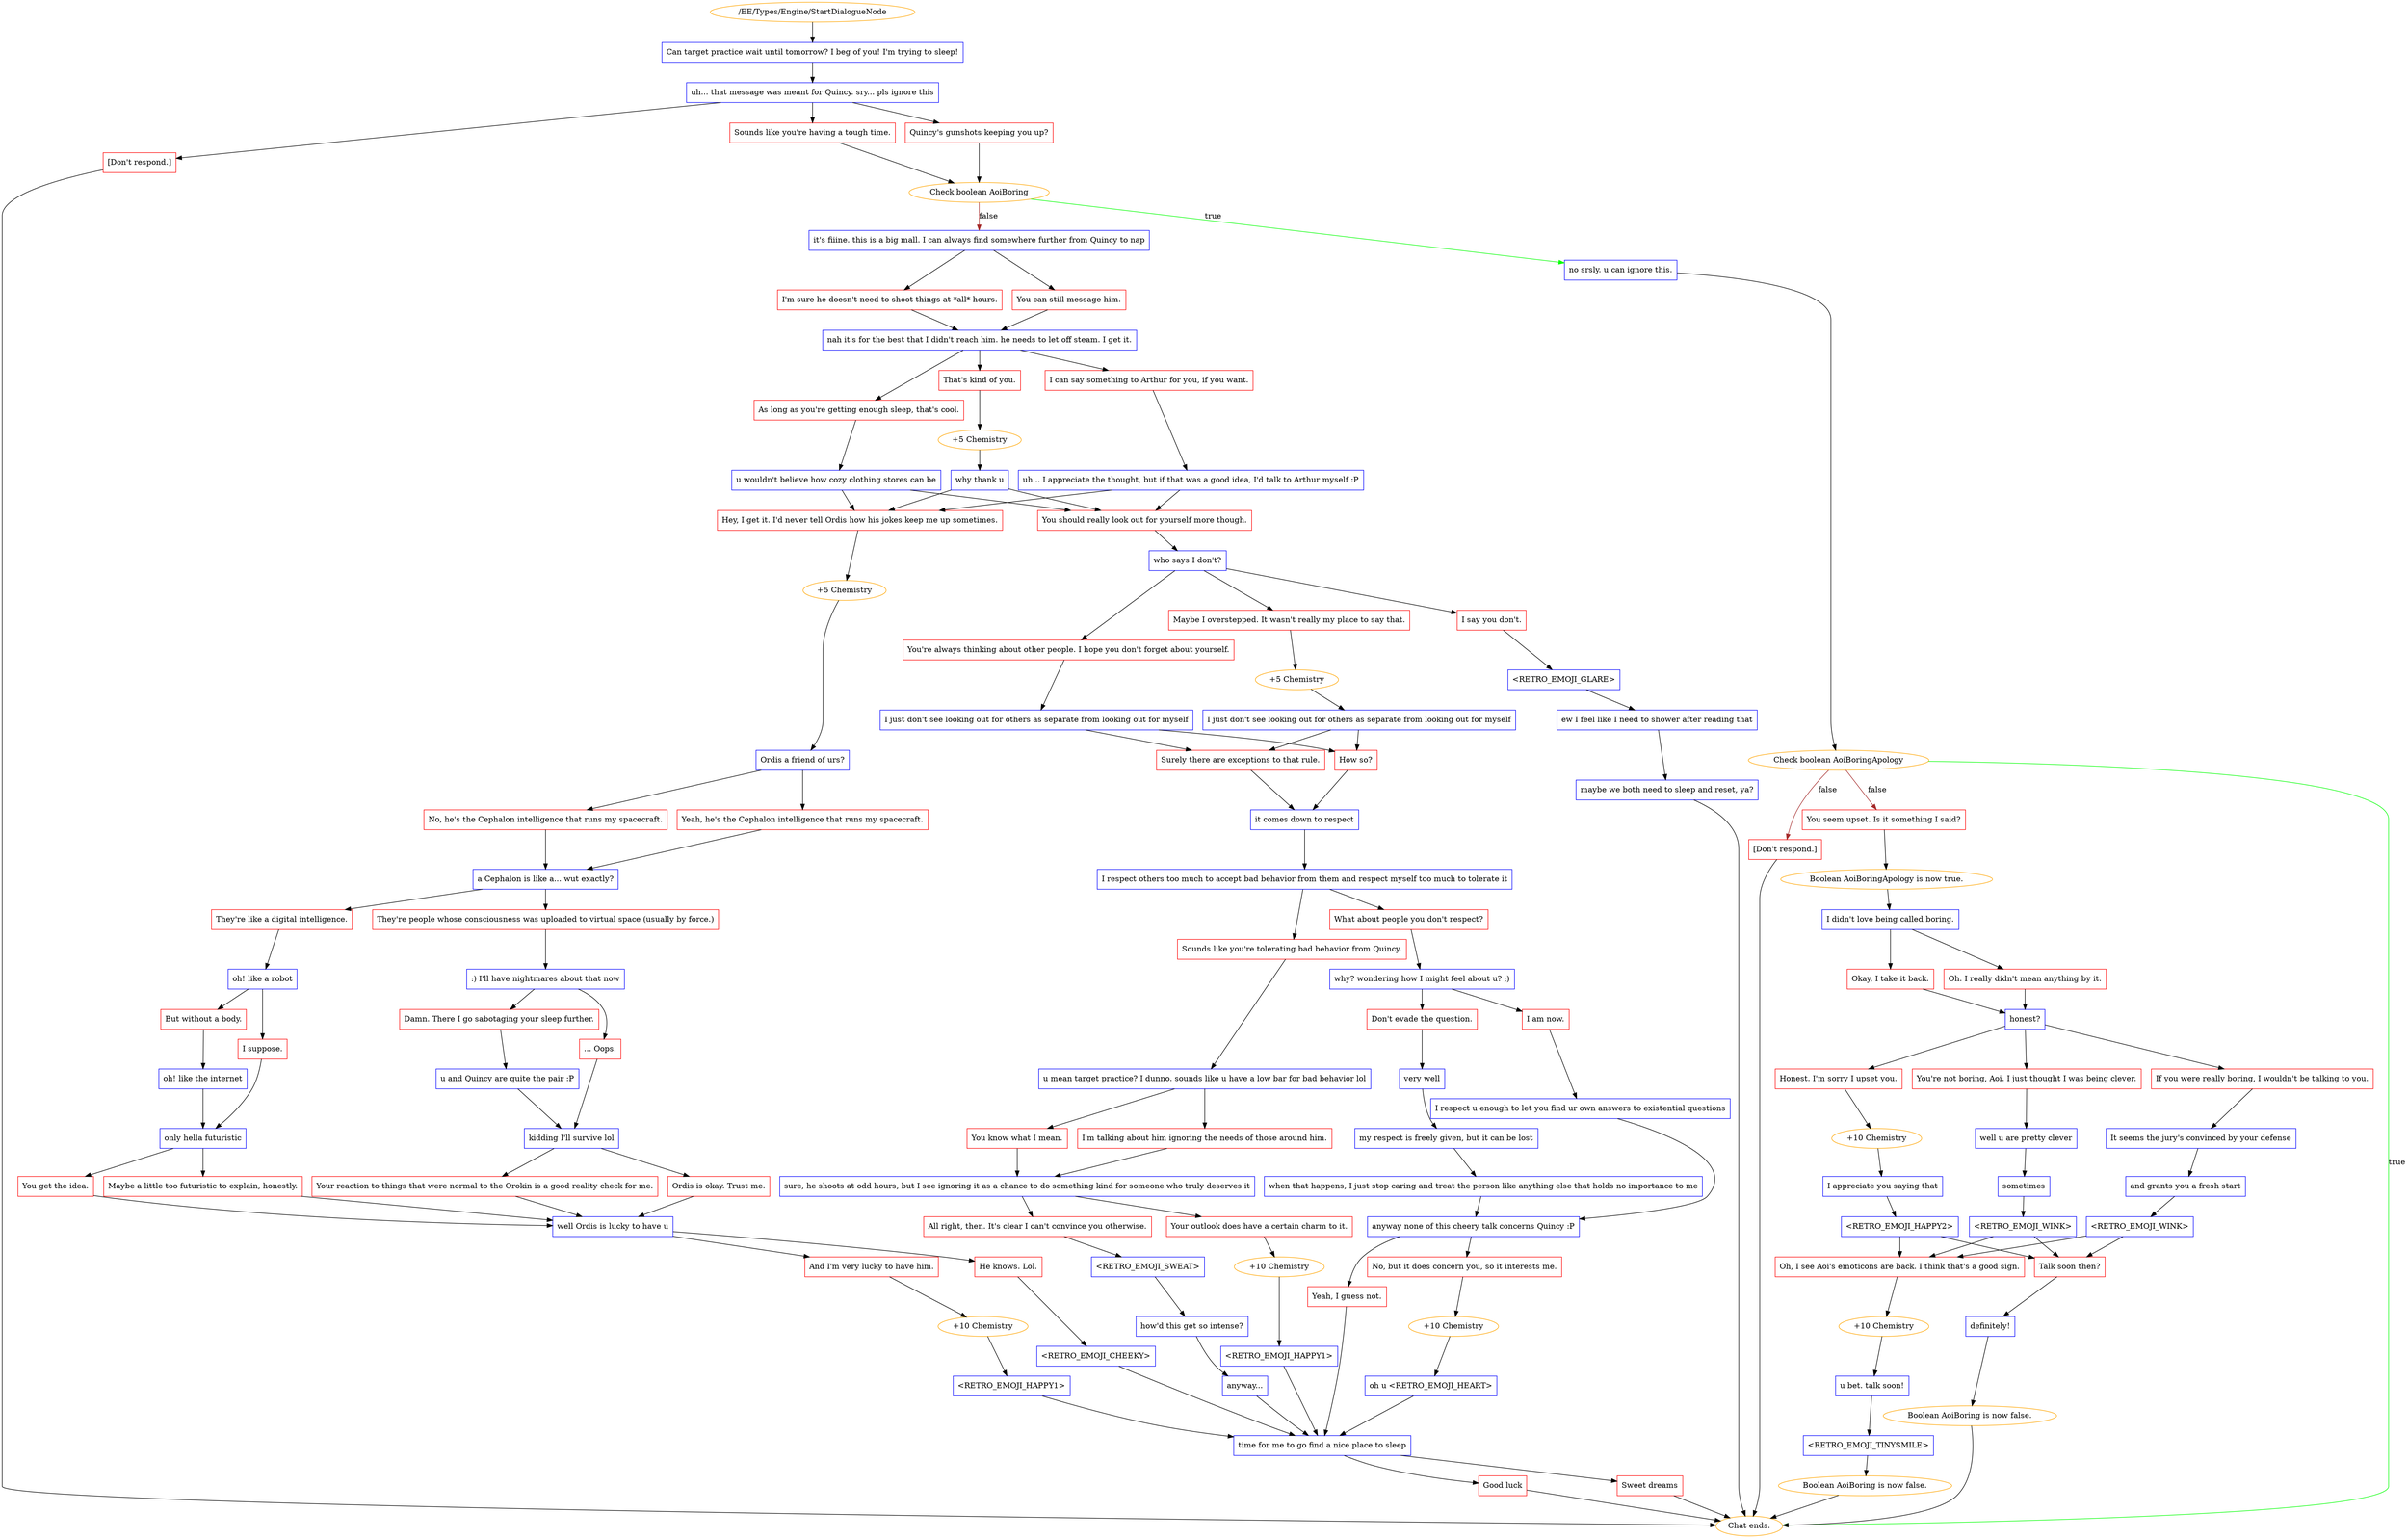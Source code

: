 digraph {
	767 [label="/EE/Types/Engine/StartDialogueNode",color=orange];
		767 -> 768;
	768 [label="Can target practice wait until tomorrow? I beg of you! I'm trying to sleep!",shape=box,color=blue];
		768 -> 769;
	769 [label="uh... that message was meant for Quincy. sry... pls ignore this",shape=box,color=blue];
		769 -> 770;
		769 -> 771;
		769 -> 772;
	770 [label="Quincy's gunshots keeping you up?",shape=box,color=red];
		770 -> 783;
	771 [label="Sounds like you're having a tough time.",shape=box,color=red];
		771 -> 783;
	772 [label="[Don't respond.]",shape=box,color=red];
		772 -> "Chat ends.";
	783 [label="Check boolean AoiBoring",color=orange];
		783 -> 795 [label=true,color=green];
		783 -> 808 [label=false,color=brown];
	"Chat ends." [color=orange];
	795 [label="no srsly. u can ignore this.",shape=box,color=blue];
		795 -> 781;
	808 [label="it's fiiine. this is a big mall. I can always find somewhere further from Quincy to nap",shape=box,color=blue];
		808 -> 809;
		808 -> 810;
	781 [label="Check boolean AoiBoringApology",color=orange];
		781 -> "Chat ends." [label=true,color=green];
		781 -> 793 [label=false,color=brown];
		781 -> 787 [label=false,color=brown];
	809 [label="I'm sure he doesn't need to shoot things at *all* hours.",shape=box,color=red];
		809 -> 811;
	810 [label="You can still message him.",shape=box,color=red];
		810 -> 811;
	"Chat ends." [color=orange];
	793 [label="You seem upset. Is it something I said?",shape=box,color=red];
		793 -> 806;
	787 [label="[Don't respond.]",shape=box,color=red];
		787 -> "Chat ends.";
	811 [label="nah it's for the best that I didn't reach him. he needs to let off steam. I get it.",shape=box,color=blue];
		811 -> 812;
		811 -> 813;
		811 -> 814;
	806 [label="Boolean AoiBoringApology is now true.",color=orange];
		806 -> 777;
	"Chat ends." [color=orange];
	812 [label="I can say something to Arthur for you, if you want.",shape=box,color=red];
		812 -> 815;
	813 [label="That's kind of you.",shape=box,color=red];
		813 -> 818;
	814 [label="As long as you're getting enough sleep, that's cool.",shape=box,color=red];
		814 -> 817;
	777 [label="I didn't love being called boring.",shape=box,color=blue];
		777 -> 800;
		777 -> 775;
	815 [label="uh... I appreciate the thought, but if that was a good idea, I'd talk to Arthur myself :P",shape=box,color=blue];
		815 -> 819;
		815 -> 820;
	818 [label="+5 Chemistry",color=orange];
		818 -> 816;
	817 [label="u wouldn't believe how cozy clothing stores can be",shape=box,color=blue];
		817 -> 819;
		817 -> 820;
	800 [label="Oh. I really didn't mean anything by it.",shape=box,color=red];
		800 -> 805;
	775 [label="Okay, I take it back.",shape=box,color=red];
		775 -> 805;
	819 [label="Hey, I get it. I'd never tell Ordis how his jokes keep me up sometimes.",shape=box,color=red];
		819 -> 822;
	820 [label="You should really look out for yourself more though.",shape=box,color=red];
		820 -> 823;
	816 [label="why thank u",shape=box,color=blue];
		816 -> 819;
		816 -> 820;
	805 [label="honest?",shape=box,color=blue];
		805 -> 799;
		805 -> 797;
		805 -> 791;
	822 [label="+5 Chemistry",color=orange];
		822 -> 821;
	823 [label="who says I don't?",shape=box,color=blue];
		823 -> 824;
		823 -> 825;
		823 -> 826;
	799 [label="Honest. I'm sorry I upset you.",shape=box,color=red];
		799 -> 807;
	797 [label="You're not boring, Aoi. I just thought I was being clever.",shape=box,color=red];
		797 -> 774;
	791 [label="If you were really boring, I wouldn't be talking to you.",shape=box,color=red];
		791 -> 789;
	821 [label="Ordis a friend of urs?",shape=box,color=blue];
		821 -> 827;
		821 -> 828;
	824 [label="You're always thinking about other people. I hope you don't forget about yourself.",shape=box,color=red];
		824 -> 852;
	825 [label="Maybe I overstepped. It wasn't really my place to say that.",shape=box,color=red];
		825 -> 855;
	826 [label="I say you don't.",shape=box,color=red];
		826 -> 854;
	807 [label="+10 Chemistry",color=orange];
		807 -> 778;
	774 [label="well u are pretty clever",shape=box,color=blue];
		774 -> 788;
	789 [label="It seems the jury's convinced by your defense",shape=box,color=blue];
		789 -> 796;
	827 [label="Yeah, he's the Cephalon intelligence that runs my spacecraft.",shape=box,color=red];
		827 -> 829;
	828 [label="No, he's the Cephalon intelligence that runs my spacecraft.",shape=box,color=red];
		828 -> 829;
	852 [label="I just don't see looking out for others as separate from looking out for myself",shape=box,color=blue];
		852 -> 859;
		852 -> 860;
	855 [label="+5 Chemistry",color=orange];
		855 -> 853;
	854 [label="<RETRO_EMOJI_GLARE>",shape=box,color=blue];
		854 -> 856;
	778 [label="I appreciate you saying that",shape=box,color=blue];
		778 -> 804;
	788 [label="sometimes",shape=box,color=blue];
		788 -> 803;
	796 [label="and grants you a fresh start",shape=box,color=blue];
		796 -> 790;
	829 [label="a Cephalon is like a... wut exactly?",shape=box,color=blue];
		829 -> 830;
		829 -> 831;
	859 [label="Surely there are exceptions to that rule.",shape=box,color=red];
		859 -> 862;
	860 [label="How so?",shape=box,color=red];
		860 -> 862;
	853 [label="I just don't see looking out for others as separate from looking out for myself",shape=box,color=blue];
		853 -> 859;
		853 -> 860;
	856 [label="ew I feel like I need to shower after reading that",shape=box,color=blue];
		856 -> 857;
	804 [label="<RETRO_EMOJI_HAPPY2>",shape=box,color=blue];
		804 -> 798;
		804 -> 784;
	803 [label="<RETRO_EMOJI_WINK>",shape=box,color=blue];
		803 -> 798;
		803 -> 784;
	790 [label="<RETRO_EMOJI_WINK>",shape=box,color=blue];
		790 -> 798;
		790 -> 784;
	830 [label="They're like a digital intelligence.",shape=box,color=red];
		830 -> 832;
	831 [label="They're people whose consciousness was uploaded to virtual space (usually by force.)",shape=box,color=red];
		831 -> 833;
	862 [label="it comes down to respect",shape=box,color=blue];
		862 -> 863;
	857 [label="maybe we both need to sleep and reset, ya?",shape=box,color=blue];
		857 -> "Chat ends.";
	798 [label="Talk soon then?",shape=box,color=red];
		798 -> 794;
	784 [label="Oh, I see Aoi's emoticons are back. I think that's a good sign.",shape=box,color=red];
		784 -> 792;
	832 [label="oh! like a robot",shape=box,color=blue];
		832 -> 834;
		832 -> 835;
	833 [label=":) I'll have nightmares about that now",shape=box,color=blue];
		833 -> 836;
		833 -> 837;
	863 [label="I respect others too much to accept bad behavior from them and respect myself too much to tolerate it",shape=box,color=blue];
		863 -> 861;
		863 -> 864;
	"Chat ends." [color=orange];
	794 [label="definitely!",shape=box,color=blue];
		794 -> 776;
	792 [label="+10 Chemistry",color=orange];
		792 -> 786;
	834 [label="I suppose.",shape=box,color=red];
		834 -> 838;
	835 [label="But without a body.",shape=box,color=red];
		835 -> 839;
	836 [label="Damn. There I go sabotaging your sleep further.",shape=box,color=red];
		836 -> 840;
	837 [label="... Oops.",shape=box,color=red];
		837 -> 841;
	861 [label="What about people you don't respect?",shape=box,color=red];
		861 -> 865;
	864 [label="Sounds like you're tolerating bad behavior from Quincy.",shape=box,color=red];
		864 -> 866;
	776 [label="Boolean AoiBoring is now false.",color=orange];
		776 -> "Chat ends.";
	786 [label="u bet. talk soon!",shape=box,color=blue];
		786 -> 801;
	838 [label="only hella futuristic",shape=box,color=blue];
		838 -> 842;
		838 -> 843;
	839 [label="oh! like the internet",shape=box,color=blue];
		839 -> 838;
	840 [label="u and Quincy are quite the pair :P",shape=box,color=blue];
		840 -> 841;
	841 [label="kidding I'll survive lol",shape=box,color=blue];
		841 -> 844;
		841 -> 845;
	865 [label="why? wondering how I might feel about u? ;)",shape=box,color=blue];
		865 -> 867;
		865 -> 868;
	866 [label="u mean target practice? I dunno. sounds like u have a low bar for bad behavior lol",shape=box,color=blue];
		866 -> 869;
		866 -> 870;
	"Chat ends." [color=orange];
	801 [label="<RETRO_EMOJI_TINYSMILE>",shape=box,color=blue];
		801 -> 802;
	842 [label="You get the idea.",shape=box,color=red];
		842 -> 846;
	843 [label="Maybe a little too futuristic to explain, honestly.",shape=box,color=red];
		843 -> 846;
	844 [label="Ordis is okay. Trust me.",shape=box,color=red];
		844 -> 846;
	845 [label="Your reaction to things that were normal to the Orokin is a good reality check for me.",shape=box,color=red];
		845 -> 846;
	867 [label="I am now.",shape=box,color=red];
		867 -> 871;
	868 [label="Don't evade the question.",shape=box,color=red];
		868 -> 872;
	869 [label="You know what I mean.",shape=box,color=red];
		869 -> 884;
	870 [label="I'm talking about him ignoring the needs of those around him.",shape=box,color=red];
		870 -> 884;
	802 [label="Boolean AoiBoring is now false.",color=orange];
		802 -> "Chat ends.";
	846 [label="well Ordis is lucky to have u",shape=box,color=blue];
		846 -> 847;
		846 -> 848;
	871 [label="I respect u enough to let you find ur own answers to existential questions",shape=box,color=blue];
		871 -> 875;
	872 [label="very well",shape=box,color=blue];
		872 -> 873;
	884 [label="sure, he shoots at odd hours, but I see ignoring it as a chance to do something kind for someone who truly deserves it",shape=box,color=blue];
		884 -> 885;
		884 -> 886;
	"Chat ends." [color=orange];
	847 [label="He knows. Lol.",shape=box,color=red];
		847 -> 849;
	848 [label="And I'm very lucky to have him.",shape=box,color=red];
		848 -> 851;
	875 [label="anyway none of this cheery talk concerns Quincy :P",shape=box,color=blue];
		875 -> 876;
		875 -> 877;
	873 [label="my respect is freely given, but it can be lost",shape=box,color=blue];
		873 -> 874;
	885 [label="All right, then. It's clear I can't convince you otherwise.",shape=box,color=red];
		885 -> 887;
	886 [label="Your outlook does have a certain charm to it.",shape=box,color=red];
		886 -> 891;
	849 [label="<RETRO_EMOJI_CHEEKY>",shape=box,color=blue];
		849 -> 880;
	851 [label="+10 Chemistry",color=orange];
		851 -> 850;
	876 [label="No, but it does concern you, so it interests me.",shape=box,color=red];
		876 -> 879;
	877 [label="Yeah, I guess not.",shape=box,color=red];
		877 -> 880;
	874 [label="when that happens, I just stop caring and treat the person like anything else that holds no importance to me",shape=box,color=blue];
		874 -> 875;
	887 [label="<RETRO_EMOJI_SWEAT>",shape=box,color=blue];
		887 -> 888;
	891 [label="+10 Chemistry",color=orange];
		891 -> 890;
	880 [label="time for me to go find a nice place to sleep",shape=box,color=blue];
		880 -> 881;
		880 -> 882;
	850 [label="<RETRO_EMOJI_HAPPY1>",shape=box,color=blue];
		850 -> 880;
	879 [label="+10 Chemistry",color=orange];
		879 -> 878;
	888 [label="how'd this get so intense?",shape=box,color=blue];
		888 -> 889;
	890 [label="<RETRO_EMOJI_HAPPY1>",shape=box,color=blue];
		890 -> 880;
	881 [label="Good luck",shape=box,color=red];
		881 -> "Chat ends.";
	882 [label="Sweet dreams",shape=box,color=red];
		882 -> "Chat ends.";
	878 [label="oh u <RETRO_EMOJI_HEART>",shape=box,color=blue];
		878 -> 880;
	889 [label="anyway...",shape=box,color=blue];
		889 -> 880;
	"Chat ends." [color=orange];
}